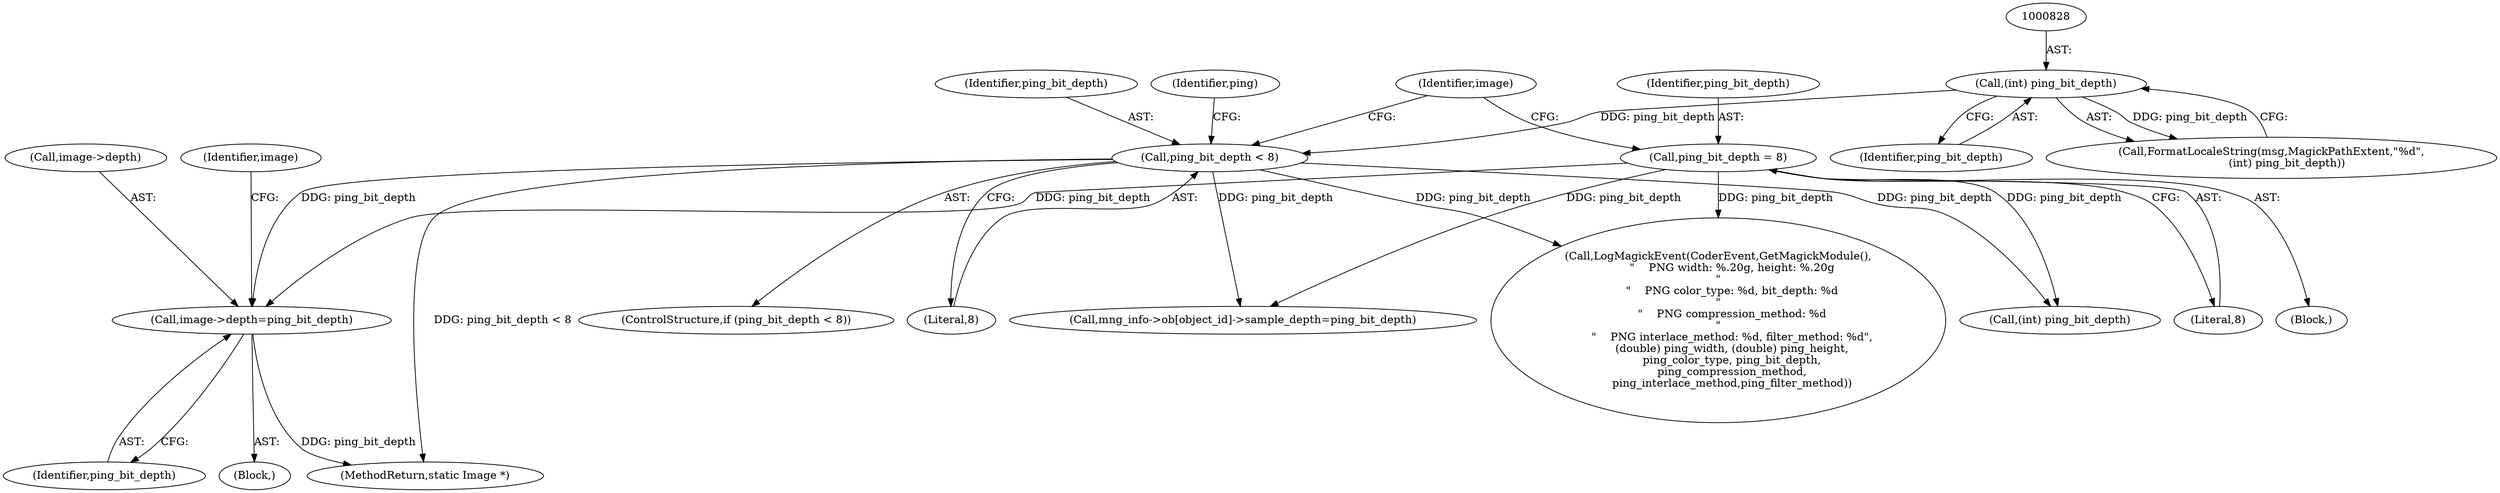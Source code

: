 digraph "0_ImageMagick_8ca35831e91c3db8c6d281d09b605001003bec08@pointer" {
"1000865" [label="(Call,image->depth=ping_bit_depth)"];
"1000856" [label="(Call,ping_bit_depth < 8)"];
"1000827" [label="(Call,(int) ping_bit_depth)"];
"1000862" [label="(Call,ping_bit_depth = 8)"];
"1000867" [label="(Identifier,image)"];
"1000859" [label="(Block,)"];
"1000864" [label="(Literal,8)"];
"1000178" [label="(Block,)"];
"1005492" [label="(MethodReturn,static Image *)"];
"1000872" [label="(Identifier,image)"];
"1000858" [label="(Literal,8)"];
"1000928" [label="(Call,LogMagickEvent(CoderEvent,GetMagickModule(),\n        \"    PNG width: %.20g, height: %.20g\n\"\n        \"    PNG color_type: %d, bit_depth: %d\n\"\n        \"    PNG compression_method: %d\n\"\n        \"    PNG interlace_method: %d, filter_method: %d\",\n        (double) ping_width, (double) ping_height,\n        ping_color_type, ping_bit_depth,\n        ping_compression_method,\n        ping_interlace_method,ping_filter_method))"];
"1004914" [label="(Call,mng_info->ob[object_id]->sample_depth=ping_bit_depth)"];
"1000827" [label="(Call,(int) ping_bit_depth)"];
"1000866" [label="(Call,image->depth)"];
"1000862" [label="(Call,ping_bit_depth = 8)"];
"1000865" [label="(Call,image->depth=ping_bit_depth)"];
"1002679" [label="(Call,(int) ping_bit_depth)"];
"1000863" [label="(Identifier,ping_bit_depth)"];
"1000856" [label="(Call,ping_bit_depth < 8)"];
"1000829" [label="(Identifier,ping_bit_depth)"];
"1000823" [label="(Call,FormatLocaleString(msg,MagickPathExtent,\"%d\",\n         (int) ping_bit_depth))"];
"1000855" [label="(ControlStructure,if (ping_bit_depth < 8))"];
"1000861" [label="(Identifier,ping)"];
"1000857" [label="(Identifier,ping_bit_depth)"];
"1000869" [label="(Identifier,ping_bit_depth)"];
"1000865" -> "1000178"  [label="AST: "];
"1000865" -> "1000869"  [label="CFG: "];
"1000866" -> "1000865"  [label="AST: "];
"1000869" -> "1000865"  [label="AST: "];
"1000872" -> "1000865"  [label="CFG: "];
"1000865" -> "1005492"  [label="DDG: ping_bit_depth"];
"1000856" -> "1000865"  [label="DDG: ping_bit_depth"];
"1000862" -> "1000865"  [label="DDG: ping_bit_depth"];
"1000856" -> "1000855"  [label="AST: "];
"1000856" -> "1000858"  [label="CFG: "];
"1000857" -> "1000856"  [label="AST: "];
"1000858" -> "1000856"  [label="AST: "];
"1000861" -> "1000856"  [label="CFG: "];
"1000867" -> "1000856"  [label="CFG: "];
"1000856" -> "1005492"  [label="DDG: ping_bit_depth < 8"];
"1000827" -> "1000856"  [label="DDG: ping_bit_depth"];
"1000856" -> "1000928"  [label="DDG: ping_bit_depth"];
"1000856" -> "1002679"  [label="DDG: ping_bit_depth"];
"1000856" -> "1004914"  [label="DDG: ping_bit_depth"];
"1000827" -> "1000823"  [label="AST: "];
"1000827" -> "1000829"  [label="CFG: "];
"1000828" -> "1000827"  [label="AST: "];
"1000829" -> "1000827"  [label="AST: "];
"1000823" -> "1000827"  [label="CFG: "];
"1000827" -> "1000823"  [label="DDG: ping_bit_depth"];
"1000862" -> "1000859"  [label="AST: "];
"1000862" -> "1000864"  [label="CFG: "];
"1000863" -> "1000862"  [label="AST: "];
"1000864" -> "1000862"  [label="AST: "];
"1000867" -> "1000862"  [label="CFG: "];
"1000862" -> "1000928"  [label="DDG: ping_bit_depth"];
"1000862" -> "1002679"  [label="DDG: ping_bit_depth"];
"1000862" -> "1004914"  [label="DDG: ping_bit_depth"];
}
